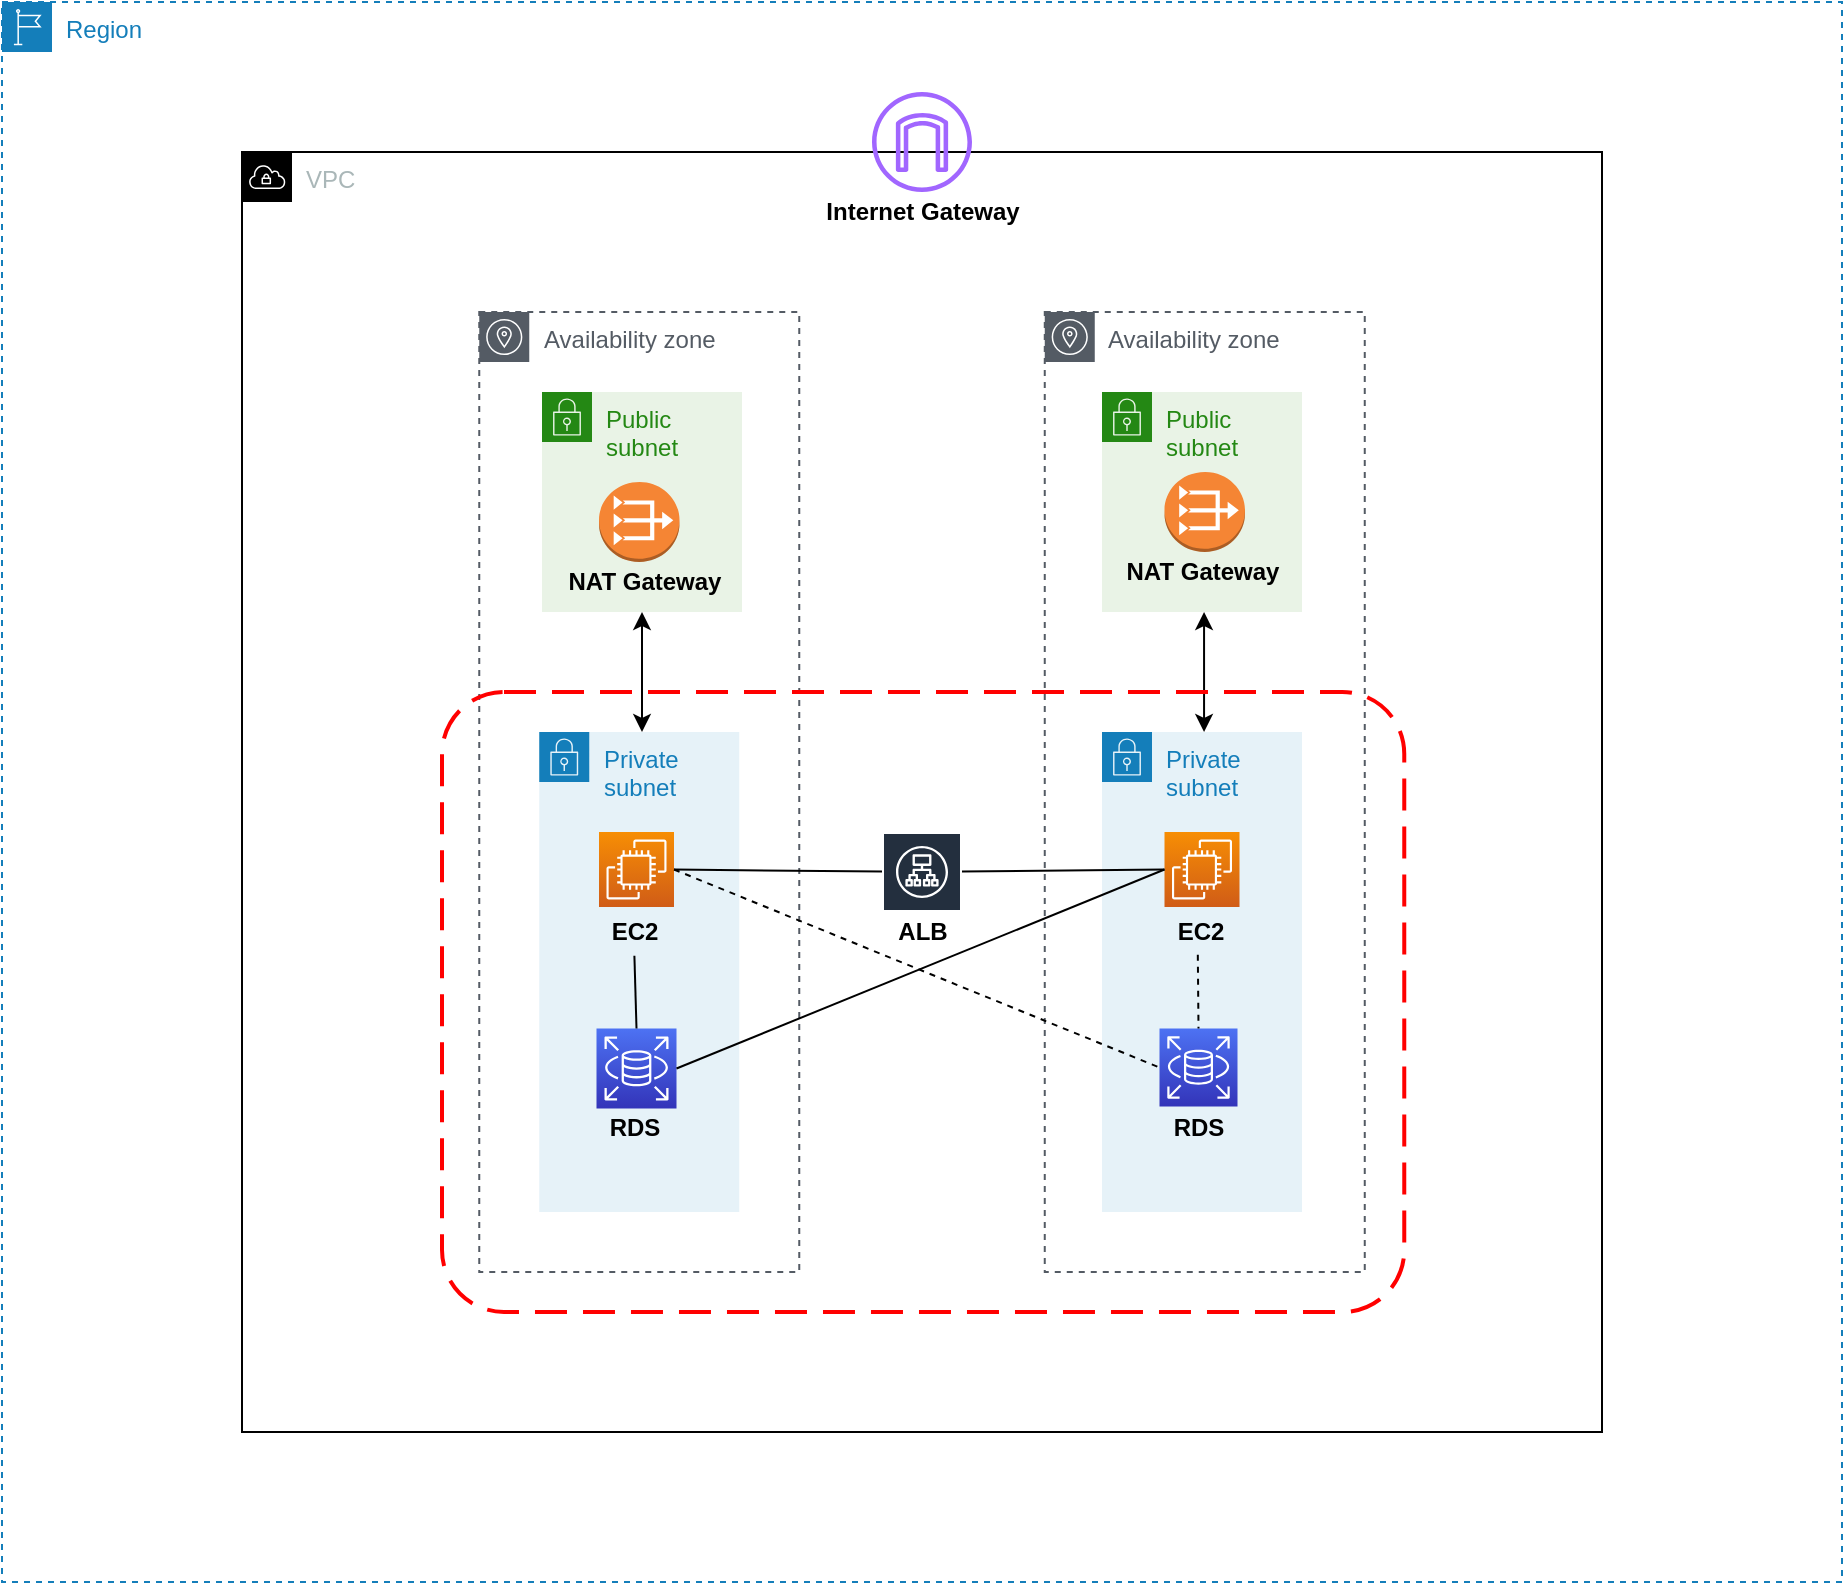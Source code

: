 <mxfile version="15.1.2" type="github">
  <diagram id="qcj4e9FZEKIxF61KaPuz" name="Page-1">
    <mxGraphModel dx="2071" dy="1744" grid="1" gridSize="10" guides="1" tooltips="1" connect="1" arrows="1" fold="1" page="1" pageScale="1" pageWidth="850" pageHeight="1100" math="0" shadow="0">
      <root>
        <mxCell id="0" />
        <mxCell id="1" parent="0" />
        <mxCell id="wEbdUWJIZfYpskW1GTvS-27" value="Private subnet" style="points=[[0,0],[0.25,0],[0.5,0],[0.75,0],[1,0],[1,0.25],[1,0.5],[1,0.75],[1,1],[0.75,1],[0.5,1],[0.25,1],[0,1],[0,0.75],[0,0.5],[0,0.25]];outlineConnect=0;gradientColor=none;html=1;whiteSpace=wrap;fontSize=12;fontStyle=0;shape=mxgraph.aws4.group;grIcon=mxgraph.aws4.group_security_group;grStroke=0;strokeColor=#147EBA;fillColor=#E6F2F8;verticalAlign=top;align=left;spacingLeft=30;fontColor=#147EBA;dashed=0;" parent="1" vertex="1">
          <mxGeometry x="470" y="250" width="100" height="240" as="geometry" />
        </mxCell>
        <mxCell id="wEbdUWJIZfYpskW1GTvS-26" value="Private subnet" style="points=[[0,0],[0.25,0],[0.5,0],[0.75,0],[1,0],[1,0.25],[1,0.5],[1,0.75],[1,1],[0.75,1],[0.5,1],[0.25,1],[0,1],[0,0.75],[0,0.5],[0,0.25]];outlineConnect=0;gradientColor=none;html=1;whiteSpace=wrap;fontSize=12;fontStyle=0;shape=mxgraph.aws4.group;grIcon=mxgraph.aws4.group_security_group;grStroke=0;strokeColor=#147EBA;fillColor=#E6F2F8;verticalAlign=top;align=left;spacingLeft=30;fontColor=#147EBA;dashed=0;" parent="1" vertex="1">
          <mxGeometry x="188.63" y="250" width="100" height="240" as="geometry" />
        </mxCell>
        <mxCell id="X0Ix9rfpKFYIPw0VEhCh-1" value="Region" style="points=[[0,0],[0.25,0],[0.5,0],[0.75,0],[1,0],[1,0.25],[1,0.5],[1,0.75],[1,1],[0.75,1],[0.5,1],[0.25,1],[0,1],[0,0.75],[0,0.5],[0,0.25]];outlineConnect=0;gradientColor=none;html=1;whiteSpace=wrap;fontSize=12;fontStyle=0;shape=mxgraph.aws4.group;grIcon=mxgraph.aws4.group_region;strokeColor=#147EBA;fillColor=none;verticalAlign=top;align=left;spacingLeft=30;fontColor=#147EBA;dashed=1;" parent="1" vertex="1">
          <mxGeometry x="-80" y="-115" width="920" height="790" as="geometry" />
        </mxCell>
        <mxCell id="X0Ix9rfpKFYIPw0VEhCh-2" value="VPC" style="points=[[0,0],[0.25,0],[0.5,0],[0.75,0],[1,0],[1,0.25],[1,0.5],[1,0.75],[1,1],[0.75,1],[0.5,1],[0.25,1],[0,1],[0,0.75],[0,0.5],[0,0.25]];outlineConnect=0;gradientColor=none;html=1;whiteSpace=wrap;fontSize=12;fontStyle=0;shape=mxgraph.aws4.group;grIcon=mxgraph.aws4.group_vpc;fillColor=none;verticalAlign=top;align=left;spacingLeft=30;fontColor=#AAB7B8;" parent="1" vertex="1">
          <mxGeometry x="40" y="-40" width="680" height="640" as="geometry" />
        </mxCell>
        <mxCell id="X0Ix9rfpKFYIPw0VEhCh-5" value="Availability zone" style="sketch=0;outlineConnect=0;gradientColor=none;html=1;whiteSpace=wrap;fontSize=12;fontStyle=0;shape=mxgraph.aws4.group;grIcon=mxgraph.aws4.group_availability_zone;strokeColor=#545B64;fillColor=none;verticalAlign=top;align=left;spacingLeft=30;fontColor=#545B64;dashed=1;" parent="1" vertex="1">
          <mxGeometry x="158.63" y="40" width="160" height="480" as="geometry" />
        </mxCell>
        <mxCell id="X0Ix9rfpKFYIPw0VEhCh-17" value="Availability zone" style="sketch=0;outlineConnect=0;gradientColor=none;html=1;whiteSpace=wrap;fontSize=12;fontStyle=0;shape=mxgraph.aws4.group;grIcon=mxgraph.aws4.group_availability_zone;strokeColor=#545B64;fillColor=none;verticalAlign=top;align=left;spacingLeft=30;fontColor=#545B64;dashed=1;" parent="1" vertex="1">
          <mxGeometry x="441.38" y="40" width="160" height="480" as="geometry" />
        </mxCell>
        <mxCell id="X0Ix9rfpKFYIPw0VEhCh-27" value="" style="sketch=0;outlineConnect=0;fontColor=#232F3E;gradientColor=none;fillColor=#A166FF;strokeColor=none;dashed=0;verticalLabelPosition=bottom;verticalAlign=top;align=center;html=1;fontSize=12;fontStyle=0;aspect=fixed;pointerEvents=1;shape=mxgraph.aws4.internet_gateway;" parent="1" vertex="1">
          <mxGeometry x="355" y="-70" width="50" height="50" as="geometry" />
        </mxCell>
        <mxCell id="X0Ix9rfpKFYIPw0VEhCh-31" value="&lt;b&gt;EC2&lt;/b&gt;" style="text;html=1;resizable=0;autosize=1;align=center;verticalAlign=middle;points=[];fillColor=none;strokeColor=none;rounded=0;" parent="1" vertex="1">
          <mxGeometry x="216" y="340" width="40" height="20" as="geometry" />
        </mxCell>
        <mxCell id="X0Ix9rfpKFYIPw0VEhCh-33" value="&lt;b&gt;EC2&lt;/b&gt;" style="text;html=1;resizable=0;autosize=1;align=center;verticalAlign=middle;points=[];fillColor=none;strokeColor=none;rounded=0;" parent="1" vertex="1">
          <mxGeometry x="498.75" y="340" width="40" height="20" as="geometry" />
        </mxCell>
        <mxCell id="X0Ix9rfpKFYIPw0VEhCh-37" value="RDS" style="text;html=1;resizable=0;autosize=1;align=center;verticalAlign=middle;points=[];fillColor=none;strokeColor=none;rounded=0;fontStyle=1" parent="1" vertex="1">
          <mxGeometry x="216" y="438.25" width="40" height="20" as="geometry" />
        </mxCell>
        <mxCell id="X0Ix9rfpKFYIPw0VEhCh-38" value="RDS" style="text;html=1;resizable=0;autosize=1;align=center;verticalAlign=middle;points=[];fillColor=none;strokeColor=none;rounded=0;fontStyle=1" parent="1" vertex="1">
          <mxGeometry x="497.75" y="438.25" width="40" height="20" as="geometry" />
        </mxCell>
        <mxCell id="X0Ix9rfpKFYIPw0VEhCh-39" value="Internet Gateway" style="text;html=1;resizable=0;autosize=1;align=center;verticalAlign=middle;points=[];fillColor=none;strokeColor=none;rounded=0;fontStyle=1" parent="1" vertex="1">
          <mxGeometry x="325" y="-20" width="110" height="20" as="geometry" />
        </mxCell>
        <mxCell id="wEbdUWJIZfYpskW1GTvS-2" value="" style="sketch=0;outlineConnect=0;fontColor=#232F3E;gradientColor=none;strokeColor=#ffffff;fillColor=#232F3E;dashed=0;verticalLabelPosition=middle;verticalAlign=bottom;align=center;html=1;whiteSpace=wrap;fontSize=10;fontStyle=1;spacing=3;shape=mxgraph.aws4.productIcon;prIcon=mxgraph.aws4.application_load_balancer;" parent="1" vertex="1">
          <mxGeometry x="360" y="300" width="40" height="40" as="geometry" />
        </mxCell>
        <mxCell id="wEbdUWJIZfYpskW1GTvS-3" value="" style="sketch=0;points=[[0,0,0],[0.25,0,0],[0.5,0,0],[0.75,0,0],[1,0,0],[0,1,0],[0.25,1,0],[0.5,1,0],[0.75,1,0],[1,1,0],[0,0.25,0],[0,0.5,0],[0,0.75,0],[1,0.25,0],[1,0.5,0],[1,0.75,0]];outlineConnect=0;fontColor=#232F3E;gradientColor=#F78E04;gradientDirection=north;fillColor=#D05C17;strokeColor=#ffffff;dashed=0;verticalLabelPosition=bottom;verticalAlign=top;align=center;html=1;fontSize=12;fontStyle=0;aspect=fixed;shape=mxgraph.aws4.resourceIcon;resIcon=mxgraph.aws4.ec2;" parent="1" vertex="1">
          <mxGeometry x="501.25" y="300" width="37.5" height="37.5" as="geometry" />
        </mxCell>
        <mxCell id="wEbdUWJIZfYpskW1GTvS-4" value="" style="sketch=0;points=[[0,0,0],[0.25,0,0],[0.5,0,0],[0.75,0,0],[1,0,0],[0,1,0],[0.25,1,0],[0.5,1,0],[0.75,1,0],[1,1,0],[0,0.25,0],[0,0.5,0],[0,0.75,0],[1,0.25,0],[1,0.5,0],[1,0.75,0]];outlineConnect=0;fontColor=#232F3E;gradientColor=#F78E04;gradientDirection=north;fillColor=#D05C17;strokeColor=#ffffff;dashed=0;verticalLabelPosition=bottom;verticalAlign=top;align=center;html=1;fontSize=12;fontStyle=0;aspect=fixed;shape=mxgraph.aws4.resourceIcon;resIcon=mxgraph.aws4.ec2;" parent="1" vertex="1">
          <mxGeometry x="218.5" y="300" width="37.5" height="37.5" as="geometry" />
        </mxCell>
        <mxCell id="wEbdUWJIZfYpskW1GTvS-5" value="" style="sketch=0;points=[[0,0,0],[0.25,0,0],[0.5,0,0],[0.75,0,0],[1,0,0],[0,1,0],[0.25,1,0],[0.5,1,0],[0.75,1,0],[1,1,0],[0,0.25,0],[0,0.5,0],[0,0.75,0],[1,0.25,0],[1,0.5,0],[1,0.75,0]];outlineConnect=0;fontColor=#232F3E;gradientColor=#4D72F3;gradientDirection=north;fillColor=#3334B9;strokeColor=#ffffff;dashed=0;verticalLabelPosition=bottom;verticalAlign=top;align=center;html=1;fontSize=12;fontStyle=0;aspect=fixed;shape=mxgraph.aws4.resourceIcon;resIcon=mxgraph.aws4.rds;" parent="1" vertex="1">
          <mxGeometry x="217.25" y="398.25" width="40" height="40" as="geometry" />
        </mxCell>
        <mxCell id="wEbdUWJIZfYpskW1GTvS-6" value="" style="sketch=0;points=[[0,0,0],[0.25,0,0],[0.5,0,0],[0.75,0,0],[1,0,0],[0,1,0],[0.25,1,0],[0.5,1,0],[0.75,1,0],[1,1,0],[0,0.25,0],[0,0.5,0],[0,0.75,0],[1,0.25,0],[1,0.5,0],[1,0.75,0]];outlineConnect=0;fontColor=#232F3E;gradientColor=#4D72F3;gradientDirection=north;fillColor=#3334B9;strokeColor=#ffffff;dashed=0;verticalLabelPosition=bottom;verticalAlign=top;align=center;html=1;fontSize=12;fontStyle=0;aspect=fixed;shape=mxgraph.aws4.resourceIcon;resIcon=mxgraph.aws4.rds;" parent="1" vertex="1">
          <mxGeometry x="498.75" y="398.25" width="39" height="39" as="geometry" />
        </mxCell>
        <mxCell id="wEbdUWJIZfYpskW1GTvS-13" value="&lt;b&gt;ALB&lt;/b&gt;" style="text;html=1;resizable=0;autosize=1;align=center;verticalAlign=middle;points=[];fillColor=none;strokeColor=none;rounded=0;" parent="1" vertex="1">
          <mxGeometry x="360" y="340" width="40" height="20" as="geometry" />
        </mxCell>
        <mxCell id="wEbdUWJIZfYpskW1GTvS-19" value="" style="endArrow=none;html=1;strokeColor=#000000;exitX=1;exitY=0.5;exitDx=0;exitDy=0;exitPerimeter=0;entryX=0;entryY=0.5;entryDx=0;entryDy=0;entryPerimeter=0;" parent="1" source="wEbdUWJIZfYpskW1GTvS-5" target="wEbdUWJIZfYpskW1GTvS-3" edge="1">
          <mxGeometry width="50" height="50" relative="1" as="geometry">
            <mxPoint x="360" y="340" as="sourcePoint" />
            <mxPoint x="410" y="290" as="targetPoint" />
          </mxGeometry>
        </mxCell>
        <mxCell id="wEbdUWJIZfYpskW1GTvS-20" value="" style="endArrow=none;html=1;strokeColor=#000000;exitX=0.5;exitY=0;exitDx=0;exitDy=0;exitPerimeter=0;entryX=0.505;entryY=1.095;entryDx=0;entryDy=0;entryPerimeter=0;" parent="1" source="wEbdUWJIZfYpskW1GTvS-5" target="X0Ix9rfpKFYIPw0VEhCh-31" edge="1">
          <mxGeometry width="50" height="50" relative="1" as="geometry">
            <mxPoint x="240" y="360" as="sourcePoint" />
            <mxPoint x="338" y="324" as="targetPoint" />
          </mxGeometry>
        </mxCell>
        <mxCell id="wEbdUWJIZfYpskW1GTvS-21" value="" style="endArrow=none;html=1;strokeColor=#000000;exitX=1;exitY=0.5;exitDx=0;exitDy=0;exitPerimeter=0;" parent="1" source="wEbdUWJIZfYpskW1GTvS-4" target="wEbdUWJIZfYpskW1GTvS-2" edge="1">
          <mxGeometry width="50" height="50" relative="1" as="geometry">
            <mxPoint x="268.75" y="389.5" as="sourcePoint" />
            <mxPoint x="511.25" y="283.75" as="targetPoint" />
          </mxGeometry>
        </mxCell>
        <mxCell id="wEbdUWJIZfYpskW1GTvS-23" value="" style="endArrow=none;html=1;strokeColor=#000000;entryX=0;entryY=0.5;entryDx=0;entryDy=0;entryPerimeter=0;" parent="1" source="wEbdUWJIZfYpskW1GTvS-2" target="wEbdUWJIZfYpskW1GTvS-3" edge="1">
          <mxGeometry width="50" height="50" relative="1" as="geometry">
            <mxPoint x="268.75" y="389.5" as="sourcePoint" />
            <mxPoint x="500" y="270" as="targetPoint" />
          </mxGeometry>
        </mxCell>
        <mxCell id="wEbdUWJIZfYpskW1GTvS-24" value="" style="endArrow=none;dashed=1;html=1;strokeColor=#000000;exitX=1;exitY=0.5;exitDx=0;exitDy=0;exitPerimeter=0;entryX=0;entryY=0.5;entryDx=0;entryDy=0;entryPerimeter=0;" parent="1" source="wEbdUWJIZfYpskW1GTvS-4" target="wEbdUWJIZfYpskW1GTvS-6" edge="1">
          <mxGeometry width="50" height="50" relative="1" as="geometry">
            <mxPoint x="310" y="350" as="sourcePoint" />
            <mxPoint x="360" y="300" as="targetPoint" />
          </mxGeometry>
        </mxCell>
        <mxCell id="wEbdUWJIZfYpskW1GTvS-25" value="" style="endArrow=none;dashed=1;html=1;strokeColor=#000000;entryX=0.5;entryY=0;entryDx=0;entryDy=0;entryPerimeter=0;exitX=0.479;exitY=1.067;exitDx=0;exitDy=0;exitPerimeter=0;" parent="1" source="X0Ix9rfpKFYIPw0VEhCh-33" target="wEbdUWJIZfYpskW1GTvS-6" edge="1">
          <mxGeometry width="50" height="50" relative="1" as="geometry">
            <mxPoint x="268.75" y="283.75" as="sourcePoint" />
            <mxPoint x="520" y="360" as="targetPoint" />
          </mxGeometry>
        </mxCell>
        <mxCell id="wEbdUWJIZfYpskW1GTvS-30" value="Public subnet" style="points=[[0,0],[0.25,0],[0.5,0],[0.75,0],[1,0],[1,0.25],[1,0.5],[1,0.75],[1,1],[0.75,1],[0.5,1],[0.25,1],[0,1],[0,0.75],[0,0.5],[0,0.25]];outlineConnect=0;gradientColor=none;html=1;whiteSpace=wrap;fontSize=12;fontStyle=0;shape=mxgraph.aws4.group;grIcon=mxgraph.aws4.group_security_group;grStroke=0;strokeColor=#248814;fillColor=#E9F3E6;verticalAlign=top;align=left;spacingLeft=30;fontColor=#248814;dashed=0;" parent="1" vertex="1">
          <mxGeometry x="190" y="80" width="100" height="110" as="geometry" />
        </mxCell>
        <mxCell id="wEbdUWJIZfYpskW1GTvS-31" value="Public subnet" style="points=[[0,0],[0.25,0],[0.5,0],[0.75,0],[1,0],[1,0.25],[1,0.5],[1,0.75],[1,1],[0.75,1],[0.5,1],[0.25,1],[0,1],[0,0.75],[0,0.5],[0,0.25]];outlineConnect=0;gradientColor=none;html=1;whiteSpace=wrap;fontSize=12;fontStyle=0;shape=mxgraph.aws4.group;grIcon=mxgraph.aws4.group_security_group;grStroke=0;strokeColor=#248814;fillColor=#E9F3E6;verticalAlign=top;align=left;spacingLeft=30;fontColor=#248814;dashed=0;" parent="1" vertex="1">
          <mxGeometry x="470" y="80" width="100" height="110" as="geometry" />
        </mxCell>
        <mxCell id="wEbdUWJIZfYpskW1GTvS-32" value="" style="outlineConnect=0;dashed=0;verticalLabelPosition=bottom;verticalAlign=top;align=center;html=1;shape=mxgraph.aws3.vpc_nat_gateway;fillColor=#F58534;gradientColor=none;strokeColor=#000000;" parent="1" vertex="1">
          <mxGeometry x="501.25" y="120" width="40.25" height="40" as="geometry" />
        </mxCell>
        <mxCell id="X0Ix9rfpKFYIPw0VEhCh-35" value="NAT Gateway" style="text;html=1;resizable=0;autosize=1;align=center;verticalAlign=middle;points=[];fillColor=none;strokeColor=none;rounded=0;fontStyle=1" parent="1" vertex="1">
          <mxGeometry x="196.25" y="165" width="90" height="20" as="geometry" />
        </mxCell>
        <mxCell id="wEbdUWJIZfYpskW1GTvS-34" value="" style="outlineConnect=0;dashed=0;verticalLabelPosition=bottom;verticalAlign=top;align=center;html=1;shape=mxgraph.aws3.vpc_nat_gateway;fillColor=#F58534;gradientColor=none;strokeColor=#000000;" parent="1" vertex="1">
          <mxGeometry x="218.5" y="125" width="40.25" height="40" as="geometry" />
        </mxCell>
        <mxCell id="wEbdUWJIZfYpskW1GTvS-1" value="NAT Gateway" style="text;html=1;resizable=0;autosize=1;align=center;verticalAlign=middle;points=[];fillColor=none;strokeColor=none;rounded=0;fontStyle=1" parent="1" vertex="1">
          <mxGeometry x="475" y="160" width="90" height="20" as="geometry" />
        </mxCell>
        <mxCell id="wEbdUWJIZfYpskW1GTvS-37" value="" style="endArrow=classic;startArrow=classic;html=1;strokeColor=#000000;entryX=0.5;entryY=1;entryDx=0;entryDy=0;" parent="1" target="wEbdUWJIZfYpskW1GTvS-30" edge="1">
          <mxGeometry width="50" height="50" relative="1" as="geometry">
            <mxPoint x="240" y="250" as="sourcePoint" />
            <mxPoint x="256" y="190" as="targetPoint" />
          </mxGeometry>
        </mxCell>
        <mxCell id="wEbdUWJIZfYpskW1GTvS-38" value="" style="endArrow=classic;startArrow=classic;html=1;strokeColor=#000000;entryX=0.5;entryY=1;entryDx=0;entryDy=0;" parent="1" edge="1">
          <mxGeometry width="50" height="50" relative="1" as="geometry">
            <mxPoint x="521.03" y="250.0" as="sourcePoint" />
            <mxPoint x="521.03" y="190.0" as="targetPoint" />
          </mxGeometry>
        </mxCell>
        <mxCell id="0HUs31a20rqB3CG69Ebr-1" value="" style="rounded=1;arcSize=10;dashed=1;strokeColor=#ff0000;fillColor=none;gradientColor=none;dashPattern=8 4;strokeWidth=2;" vertex="1" parent="1">
          <mxGeometry x="140" y="230" width="481.13" height="310" as="geometry" />
        </mxCell>
      </root>
    </mxGraphModel>
  </diagram>
</mxfile>

